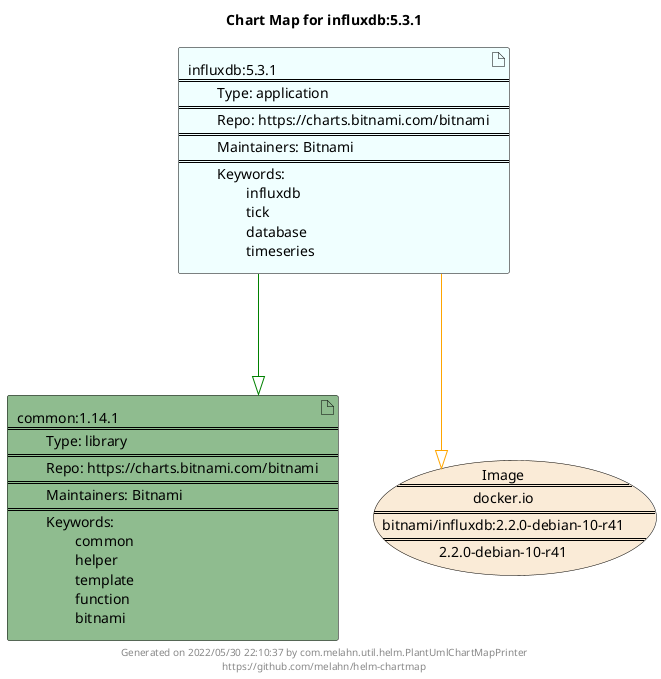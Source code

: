 @startuml
skinparam linetype ortho
skinparam backgroundColor white
skinparam usecaseBorderColor black
skinparam usecaseArrowColor LightSlateGray
skinparam artifactBorderColor black
skinparam artifactArrowColor LightSlateGray

title Chart Map for influxdb:5.3.1

'There are 2 referenced Helm Charts
artifact "common:1.14.1\n====\n\tType: library\n====\n\tRepo: https://charts.bitnami.com/bitnami\n====\n\tMaintainers: Bitnami\n====\n\tKeywords: \n\t\tcommon\n\t\thelper\n\t\ttemplate\n\t\tfunction\n\t\tbitnami" as common_1_14_1 #DarkSeaGreen
artifact "influxdb:5.3.1\n====\n\tType: application\n====\n\tRepo: https://charts.bitnami.com/bitnami\n====\n\tMaintainers: Bitnami\n====\n\tKeywords: \n\t\tinfluxdb\n\t\ttick\n\t\tdatabase\n\t\ttimeseries" as influxdb_5_3_1 #Azure

'There is one referenced Docker Image
usecase "Image\n====\ndocker.io\n====\nbitnami/influxdb:2.2.0-debian-10-r41\n====\n2.2.0-debian-10-r41" as docker_io_bitnami_influxdb_2_2_0_debian_10_r41 #AntiqueWhite

'Chart Dependencies
influxdb_5_3_1--[#green]-|>common_1_14_1
influxdb_5_3_1--[#orange]-|>docker_io_bitnami_influxdb_2_2_0_debian_10_r41

center footer Generated on 2022/05/30 22:10:37 by com.melahn.util.helm.PlantUmlChartMapPrinter\nhttps://github.com/melahn/helm-chartmap
@enduml
